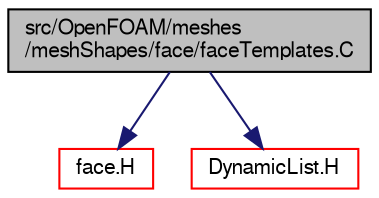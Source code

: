 digraph "src/OpenFOAM/meshes/meshShapes/face/faceTemplates.C"
{
  bgcolor="transparent";
  edge [fontname="FreeSans",fontsize="10",labelfontname="FreeSans",labelfontsize="10"];
  node [fontname="FreeSans",fontsize="10",shape=record];
  Node0 [label="src/OpenFOAM/meshes\l/meshShapes/face/faceTemplates.C",height=0.2,width=0.4,color="black", fillcolor="grey75", style="filled", fontcolor="black"];
  Node0 -> Node1 [color="midnightblue",fontsize="10",style="solid",fontname="FreeSans"];
  Node1 [label="face.H",height=0.2,width=0.4,color="red",URL="$a11321.html"];
  Node0 -> Node70 [color="midnightblue",fontsize="10",style="solid",fontname="FreeSans"];
  Node70 [label="DynamicList.H",height=0.2,width=0.4,color="red",URL="$a08633.html"];
}
